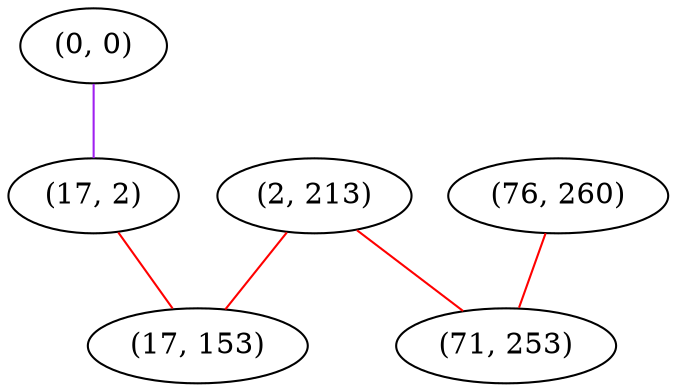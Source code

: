 graph "" {
"(0, 0)";
"(2, 213)";
"(17, 2)";
"(76, 260)";
"(17, 153)";
"(71, 253)";
"(0, 0)" -- "(17, 2)"  [color=purple, key=0, weight=4];
"(2, 213)" -- "(71, 253)"  [color=red, key=0, weight=1];
"(2, 213)" -- "(17, 153)"  [color=red, key=0, weight=1];
"(17, 2)" -- "(17, 153)"  [color=red, key=0, weight=1];
"(76, 260)" -- "(71, 253)"  [color=red, key=0, weight=1];
}
